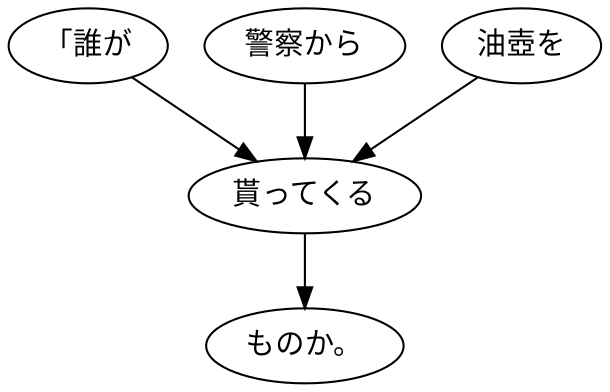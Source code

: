 digraph graph7051 {
	node0 [label="「誰が"];
	node1 [label="警察から"];
	node2 [label="油壺を"];
	node3 [label="貰ってくる"];
	node4 [label="ものか。"];
	node0 -> node3;
	node1 -> node3;
	node2 -> node3;
	node3 -> node4;
}
